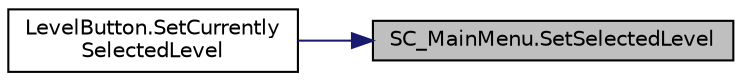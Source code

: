 digraph "SC_MainMenu.SetSelectedLevel"
{
 // LATEX_PDF_SIZE
  edge [fontname="Helvetica",fontsize="10",labelfontname="Helvetica",labelfontsize="10"];
  node [fontname="Helvetica",fontsize="10",shape=record];
  rankdir="RL";
  Node1 [label="SC_MainMenu.SetSelectedLevel",height=0.2,width=0.4,color="black", fillcolor="grey75", style="filled", fontcolor="black",tooltip=" "];
  Node1 -> Node2 [dir="back",color="midnightblue",fontsize="10",style="solid",fontname="Helvetica"];
  Node2 [label="LevelButton.SetCurrently\lSelectedLevel",height=0.2,width=0.4,color="black", fillcolor="white", style="filled",URL="$class_level_button.html#a2becb3b9d98787f02732a04cce8c9ed3",tooltip=" "];
}
